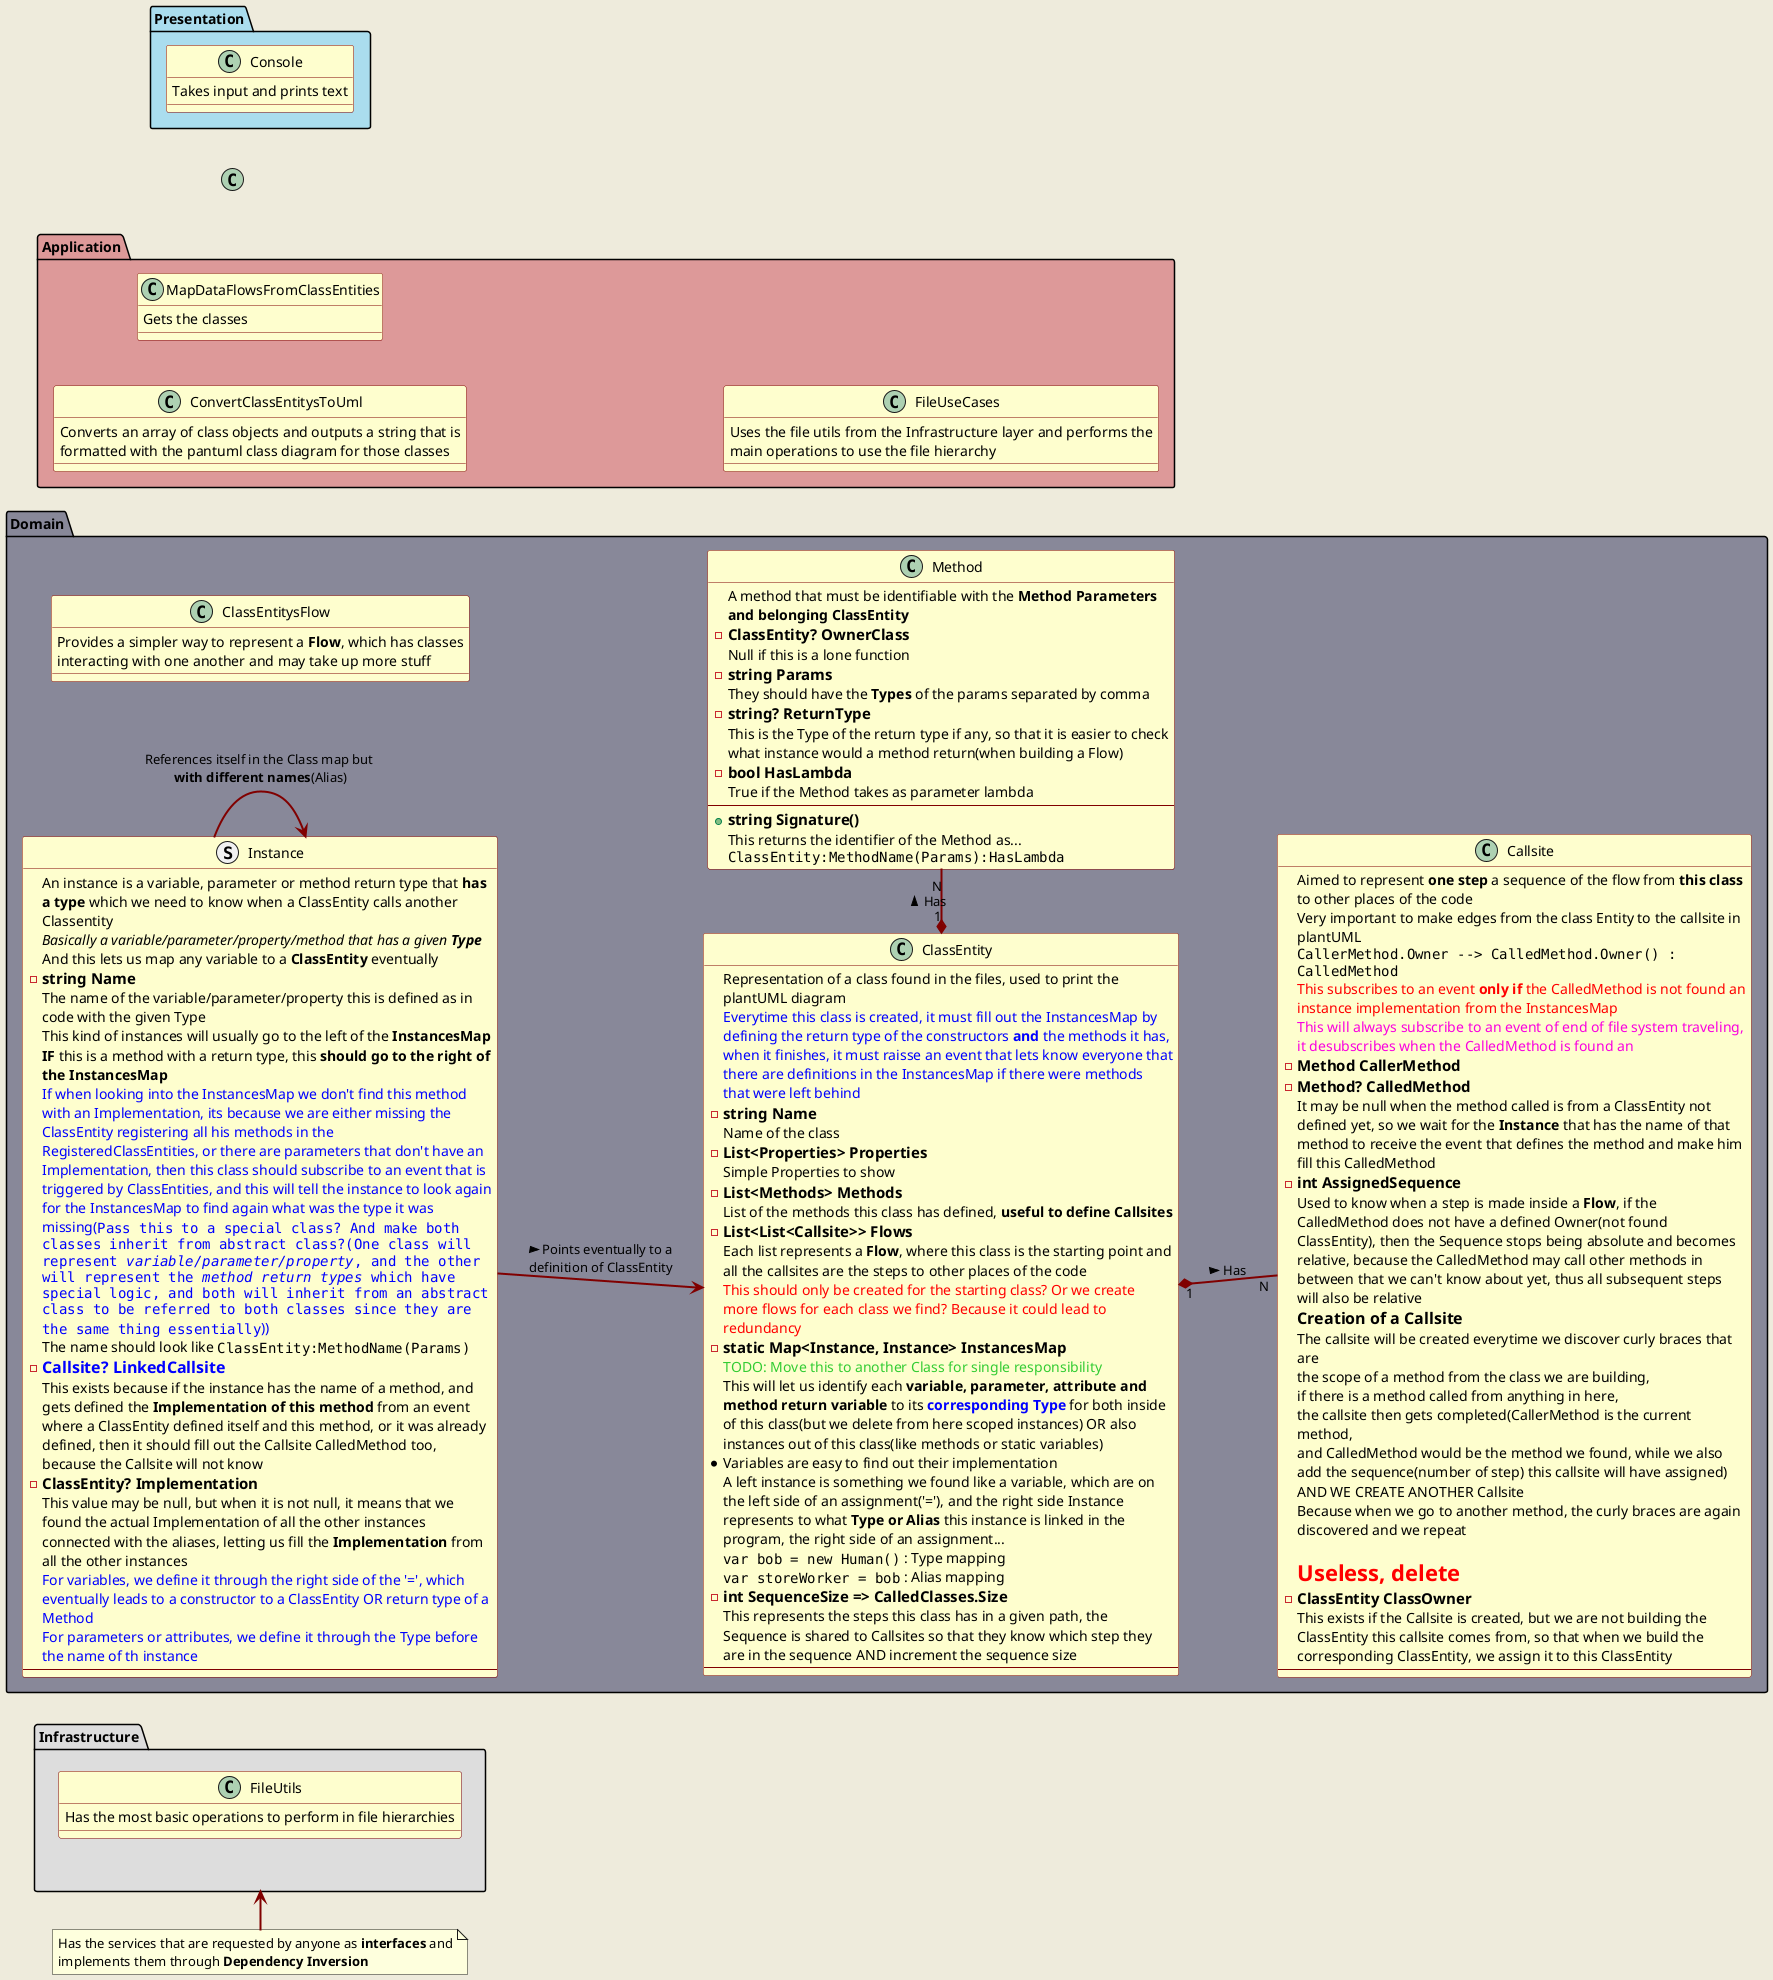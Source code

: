 @startuml

'skinparam componentStyle uml1
'skinparam linetype polyline
'skinparam linetype ortho
skinparam Nodesep 45
'skinparam Ranksep 45
'top to bottom direction
left to right direction
skinparam wrapWidth 450
Skinparam backgroundColor #EEEBDC
skinparam class {
ArrowColor Maroon
BorderColor Maroon
BackgroundColor  #fefece
ArrowThickness 2
}

'//===========================  Layout object, invisible object to maipualte the position of other objects
skinparam class<<Layout>> {
  borderColor Transparent
  backgroundColor Transparent
  fontColor Transparent
  stereotypeFontColor Transparent
}
class layouter <<Layout>>
'//====

package Presentation #ade
{
  class Console
  {
    Takes input and prints text
  }
}


package Infrastructure #ddd 
{
  class FileUtils
  {
    Has the most basic operations to perform in file hierarchies
  }
}
note as infLayerNote
  Has the services that are requested by anyone as **interfaces** and implements them through **Dependency Inversion**
  end note
  infLayerNote -> Infrastructure


package Application #d99
{
  'TODO: Rethink if this is a good way to manipulate a **Flow** 
  class ConvertClassEntitysToUml
  {
    Converts an array of class objects and outputs a string that is formatted with the pantuml class diagram for those classes
  }

  class MapDataFlowsFromClassEntities
  {
    Gets the classes 
  }

  class FileUseCases
  {
    Uses the file utils from the Infrastructure layer and performs the main operations to use the file hierarchy
  }
}
package Domain #889
{
  'TODO: Rethink as  just **Flow** instead of this name
  class ClassEntitysFlow
  {
    Provides a simpler way to represent a **Flow**, which has classes interacting with one another and may take up more stuff
  }

  class Callsite
  {
    Aimed to represent **one step** a sequence of the flow from **this class** to other places of the code
    Very important to make edges from the class Entity to the callsite in plantUML
    ""CallerMethod.Owner --> CalledMethod.Owner() : CalledMethod""
    <color:Red>This subscribes to an event **only if** the CalledMethod is not found an instance implementation from the InstancesMap
    <color:fa00df>This will always subscribe to an event of end of file system traveling, it desubscribes when the CalledMethod is found an
    -===Method CallerMethod
    -===Method? CalledMethod
    It may be null when the method called is from a ClassEntity not defined yet, so we wait for the **Instance** that has the name of that method to receive the event that defines the method and make him fill this CalledMethod
    -===int AssignedSequence
    Used to know when a step is made inside a **Flow**, if the CalledMethod does not have a defined Owner(not found ClassEntity), then the Sequence stops being absolute and becomes relative, because the CalledMethod may call other methods in between that we can't know about yet, thus all subsequent steps will also be relative
    ==Creation of a Callsite
    The callsite will be created everytime we discover curly braces that are
    the scope of a method from the class we are building,
    if there is a method called from anything in here, 
    the callsite then gets completed(CallerMethod is the current method,
    and CalledMethod would be the method we found, while we also
    add the sequence(number of step) this callsite will have assigned) AND WE CREATE ANOTHER Callsite
    Because when we go to another method, the curly braces are again discovered and we repeat

    =<color:Red>Useless, delete
    -===ClassEntity ClassOwner
    This exists if the Callsite is created, but we are not building the ClassEntity this callsite comes from, so that when we build the corresponding ClassEntity, we assign it to this ClassEntity
    ----
  }

  /'
  Problem about methods that return a type we don't know
  We are building class A, and we are building the Flow with the callsites
  There is a callsite that heads into the method of class B, which we don't know yet
  And the return type we also don't know'/

  class Method
  {
    A method that must be identifiable with the **Method Parameters and belonging ClassEntity** 
    -===ClassEntity? OwnerClass
    Null if this is a lone function
    -===string Params
    They should have the **Types** of the params separated by comma
    -===string? ReturnType
    This is the Type of the return type if any, so that it is easier to check what instance would a method return(when building a Flow)
    -===bool HasLambda
    True if the Method takes as parameter lambda
    ----
    +===string Signature()
    This returns the identifier of the Method as...
    ""ClassEntity:MethodName(Params):HasLambda""
  }

  class ClassEntity
  {
    Representation of a class found in the files, used to print the plantUML diagram
    <color:Blue>Everytime this class is created, it must fill out the InstancesMap by defining the return type of the constructors **and** the methods it has, when it finishes, it must raisse an event that lets know everyone that there are definitions in the InstancesMap if there were methods that were left behind
    -===string Name
    Name of the class
    -===List<Properties> Properties
    Simple Properties to show
    -===List<Methods> Methods
    List of the methods this class has defined, **useful to define Callsites**
    -===List<List<Callsite>> Flows
    Each list represents a **Flow**, where this class is the starting point and all the callsites are the steps to other places of the code
    <color:Red>This should only be created for the starting class? Or we create more flows for each class we find? Because it could lead to redundancy
    -===static Map<Instance, Instance> InstancesMap
    <color:3c3>TODO: Move this to another Class for single responsibility
    This will let us identify each **variable, parameter, attribute and method return variable** to its <color:Blue>**corresponding Type**</color> for both inside of this class(but we delete from here scoped instances) OR also instances out of this class(like methods or static variables)
    *Variables are easy to find out their implementation
    A left instance is something we found like a variable, which are on the left side of an assignment('='), and the right side Instance represents to what **Type or Alias** this instance is linked in the program, the right side of an assignment...
    ""var bob = new Human()"" : Type mapping
    ""var storeWorker = bob"" : Alias mapping
    -===int SequenceSize => CalledClasses.Size
    This represents the steps this class has in a given path, the Sequence is shared to Callsites so that they know which step they are in the sequence AND increment the sequence size 
    ----
  }

  struct Instance
  {
    An instance is a variable, parameter or method return type that **has a type** which we need to know when a ClassEntity calls another Classentity
    ====Basically a variable/parameter/property/method that has a given **Type**
    And this lets us map any variable to a **ClassEntity** eventually
    -===string Name
    The name of the variable/parameter/property this is defined as in code with the given Type
    This kind of instances will usually go to the left of the **InstancesMap**
    **IF** this is a method with a return type, this **should go to the right of the InstancesMap**
    <color:Blue>If when looking into the InstancesMap we don't find this method with an Implementation, its because we are either missing the ClassEntity registering all his methods in the RegisteredClassEntities, or there are parameters that don't have an Implementation, then this class should subscribe to an event that is triggered by ClassEntities, and this will tell the instance to look again for the InstancesMap to find again what was the type it was missing(""Pass this to a special class? And make both classes inherit from abstract class?(One class will represent //variable/parameter/property//, and the other will represent the //method return types// which have special logic, and both will inherit from an abstract class to be referred to both classes since they are the same thing essentially""))
    The name should look like ""ClassEntity:MethodName(Params)""
    -===<color:Blue>Callsite? LinkedCallsite
    This exists because if the instance has the name of a method, and gets defined the **Implementation of this method** from an event where a ClassEntity defined itself and this method, or it was already defined, then it should fill out the Callsite CalledMethod too, because the Callsite will not know 
    -===ClassEntity? Implementation
    This value may be null, but when it is not null, it means that we found the actual Implementation of all the other instances connected with the aliases, letting us fill the **Implementation** from all the other instances
    <color:Blue>For variables, we define it through the right side of the '=', which eventually leads to a constructor to a ClassEntity OR return type of a Method
    <color:Blue>For parameters or attributes, we define it through the Type before the name of th instance
    ----
  }

}
/'
There must be an entity, which represents a class in the code files, and make connection to other classes

'/




'//===========================  Connections
Instance --> Instance : References itself in the Class map but \n**with different names**(Alias)
Instance --> ClassEntity : > Points eventually to a \ndefinition of ClassEntity
ClassEntity "1" *-r- "N" Method : > Has
ClassEntity "1" *-- "N" Callsite : > Has



@enduml